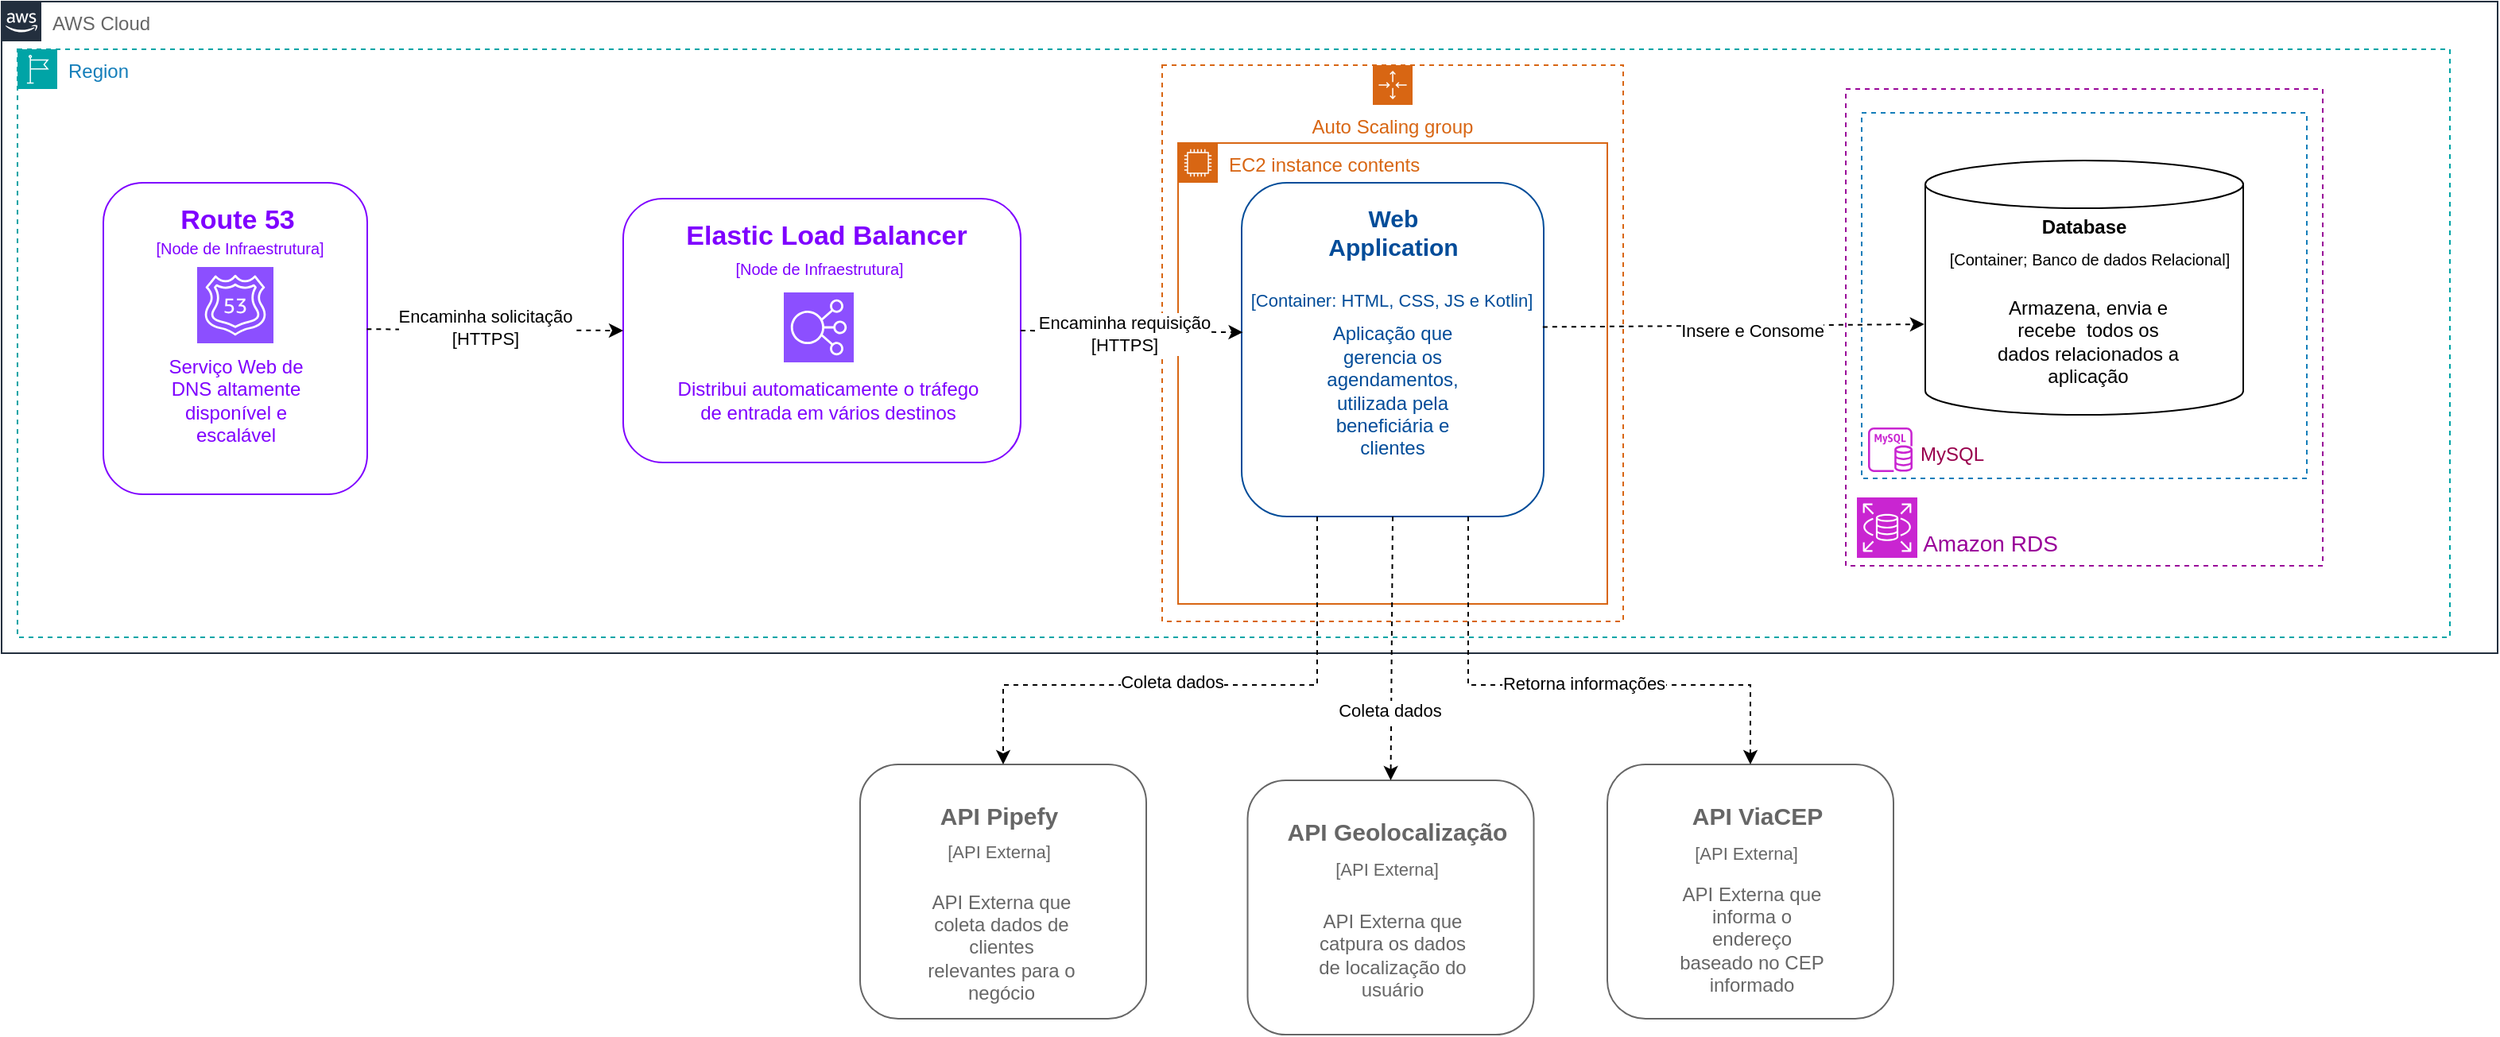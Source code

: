 <mxfile version="24.7.17">
  <diagram name="Página-1" id="N5SFHMYoh_kZs-lKCsNY">
    <mxGraphModel dx="1050" dy="629" grid="1" gridSize="10" guides="1" tooltips="1" connect="1" arrows="1" fold="1" page="1" pageScale="1" pageWidth="827" pageHeight="1169" math="0" shadow="0">
      <root>
        <mxCell id="0" />
        <mxCell id="1" parent="0" />
        <mxCell id="19qbWImqszUy8g7NEPFR-1" value="AWS Cloud" style="points=[[0,0],[0.25,0],[0.5,0],[0.75,0],[1,0],[1,0.25],[1,0.5],[1,0.75],[1,1],[0.75,1],[0.5,1],[0.25,1],[0,1],[0,0.75],[0,0.5],[0,0.25]];outlineConnect=0;gradientColor=none;html=1;whiteSpace=wrap;fontSize=12;fontStyle=0;container=1;pointerEvents=0;collapsible=0;recursiveResize=0;shape=mxgraph.aws4.group;grIcon=mxgraph.aws4.group_aws_cloud_alt;strokeColor=#232F3E;fillColor=none;verticalAlign=top;align=left;spacingLeft=30;fontColor=#666666;dashed=0;" parent="1" vertex="1">
          <mxGeometry x="50" y="120" width="1570" height="410" as="geometry" />
        </mxCell>
        <mxCell id="19qbWImqszUy8g7NEPFR-3" value="Region" style="points=[[0,0],[0.25,0],[0.5,0],[0.75,0],[1,0],[1,0.25],[1,0.5],[1,0.75],[1,1],[0.75,1],[0.5,1],[0.25,1],[0,1],[0,0.75],[0,0.5],[0,0.25]];outlineConnect=0;gradientColor=none;html=1;whiteSpace=wrap;fontSize=12;fontStyle=0;container=1;pointerEvents=0;collapsible=0;recursiveResize=0;shape=mxgraph.aws4.group;grIcon=mxgraph.aws4.group_region;strokeColor=#00A4A6;fillColor=none;verticalAlign=top;align=left;spacingLeft=30;fontColor=#147EBA;dashed=1;" parent="1" vertex="1">
          <mxGeometry x="60" y="150" width="1530" height="370" as="geometry" />
        </mxCell>
        <mxCell id="19qbWImqszUy8g7NEPFR-4" value="" style="rounded=1;whiteSpace=wrap;html=1;fillColor=none;strokeColor=#7F00FF;" parent="19qbWImqszUy8g7NEPFR-3" vertex="1">
          <mxGeometry x="54" y="84" width="166" height="196" as="geometry" />
        </mxCell>
        <mxCell id="19qbWImqszUy8g7NEPFR-5" value="&lt;b style=&quot;font-size: 17px;&quot;&gt;&lt;font color=&quot;#7f00ff&quot;&gt;Route 53&lt;/font&gt;&lt;/b&gt;" style="text;html=1;align=center;verticalAlign=middle;whiteSpace=wrap;rounded=0;strokeWidth=4;fontSize=17;" parent="19qbWImqszUy8g7NEPFR-3" vertex="1">
          <mxGeometry x="97" y="93" width="83" height="30" as="geometry" />
        </mxCell>
        <mxCell id="19qbWImqszUy8g7NEPFR-8" value="&lt;font color=&quot;#7f00ff&quot;&gt;Serviço Web de DNS altamente disponível e escalável&lt;/font&gt;" style="text;html=1;align=center;verticalAlign=middle;whiteSpace=wrap;rounded=0;" parent="19qbWImqszUy8g7NEPFR-3" vertex="1">
          <mxGeometry x="80.5" y="206" width="113" height="30" as="geometry" />
        </mxCell>
        <mxCell id="19qbWImqszUy8g7NEPFR-9" value="" style="sketch=0;points=[[0,0,0],[0.25,0,0],[0.5,0,0],[0.75,0,0],[1,0,0],[0,1,0],[0.25,1,0],[0.5,1,0],[0.75,1,0],[1,1,0],[0,0.25,0],[0,0.5,0],[0,0.75,0],[1,0.25,0],[1,0.5,0],[1,0.75,0]];outlineConnect=0;fontColor=#232F3E;fillColor=#8C4FFF;strokeColor=#ffffff;dashed=0;verticalLabelPosition=bottom;verticalAlign=top;align=center;html=1;fontSize=12;fontStyle=0;aspect=fixed;shape=mxgraph.aws4.resourceIcon;resIcon=mxgraph.aws4.route_53;" parent="19qbWImqszUy8g7NEPFR-3" vertex="1">
          <mxGeometry x="113" y="137" width="48" height="48" as="geometry" />
        </mxCell>
        <mxCell id="19qbWImqszUy8g7NEPFR-10" value="" style="rounded=1;whiteSpace=wrap;html=1;fillColor=none;strokeColor=#7F00FF;" parent="19qbWImqszUy8g7NEPFR-3" vertex="1">
          <mxGeometry x="381" y="94" width="250" height="166" as="geometry" />
        </mxCell>
        <mxCell id="19qbWImqszUy8g7NEPFR-11" value="&lt;b style=&quot;font-size: 17px;&quot;&gt;&lt;font color=&quot;#7f00ff&quot;&gt;Elastic Load Balancer&lt;/font&gt;&lt;/b&gt;" style="text;html=1;align=center;verticalAlign=middle;whiteSpace=wrap;rounded=0;strokeWidth=4;fontSize=17;" parent="19qbWImqszUy8g7NEPFR-3" vertex="1">
          <mxGeometry x="412" y="103" width="194" height="30" as="geometry" />
        </mxCell>
        <mxCell id="19qbWImqszUy8g7NEPFR-12" value="&lt;font color=&quot;#7f00ff&quot;&gt;Distribui automaticamente o tráfego de entrada em vários destinos&lt;/font&gt;" style="text;html=1;align=center;verticalAlign=middle;whiteSpace=wrap;rounded=0;" parent="19qbWImqszUy8g7NEPFR-3" vertex="1">
          <mxGeometry x="406.5" y="206" width="205.5" height="30" as="geometry" />
        </mxCell>
        <mxCell id="19qbWImqszUy8g7NEPFR-15" value="" style="sketch=0;points=[[0,0,0],[0.25,0,0],[0.5,0,0],[0.75,0,0],[1,0,0],[0,1,0],[0.25,1,0],[0.5,1,0],[0.75,1,0],[1,1,0],[0,0.25,0],[0,0.5,0],[0,0.75,0],[1,0.25,0],[1,0.5,0],[1,0.75,0]];outlineConnect=0;fontColor=#232F3E;fillColor=#8C4FFF;strokeColor=#ffffff;dashed=0;verticalLabelPosition=bottom;verticalAlign=top;align=center;html=1;fontSize=12;fontStyle=0;aspect=fixed;shape=mxgraph.aws4.resourceIcon;resIcon=mxgraph.aws4.elastic_load_balancing;" parent="19qbWImqszUy8g7NEPFR-3" vertex="1">
          <mxGeometry x="482" y="153" width="44" height="44" as="geometry" />
        </mxCell>
        <mxCell id="19qbWImqszUy8g7NEPFR-16" value="Auto Scaling group" style="points=[[0,0],[0.25,0],[0.5,0],[0.75,0],[1,0],[1,0.25],[1,0.5],[1,0.75],[1,1],[0.75,1],[0.5,1],[0.25,1],[0,1],[0,0.75],[0,0.5],[0,0.25]];outlineConnect=0;gradientColor=none;html=1;whiteSpace=wrap;fontSize=12;fontStyle=0;container=1;pointerEvents=0;collapsible=0;recursiveResize=0;shape=mxgraph.aws4.groupCenter;grIcon=mxgraph.aws4.group_auto_scaling_group;grStroke=1;strokeColor=#D86613;fillColor=none;verticalAlign=top;align=center;fontColor=#D86613;dashed=1;spacingTop=25;" parent="19qbWImqszUy8g7NEPFR-3" vertex="1">
          <mxGeometry x="720" y="10" width="290" height="350" as="geometry" />
        </mxCell>
        <mxCell id="19qbWImqszUy8g7NEPFR-17" value="" style="rounded=1;whiteSpace=wrap;html=1;fillColor=none;strokeColor=#004C99;" parent="19qbWImqszUy8g7NEPFR-16" vertex="1">
          <mxGeometry x="50" y="74" width="190" height="210" as="geometry" />
        </mxCell>
        <mxCell id="19qbWImqszUy8g7NEPFR-18" value="&lt;b&gt;&lt;font color=&quot;#004c99&quot; style=&quot;font-size: 15px;&quot;&gt;Web Application&lt;/font&gt;&lt;/b&gt;" style="text;html=1;align=center;verticalAlign=middle;whiteSpace=wrap;rounded=0;strokeColor=none;" parent="19qbWImqszUy8g7NEPFR-16" vertex="1">
          <mxGeometry x="97.5" y="83" width="95" height="43" as="geometry" />
        </mxCell>
        <mxCell id="19qbWImqszUy8g7NEPFR-22" value="&lt;font color=&quot;#004c99&quot;&gt;Aplicação que gerencia os agendamentos, utilizada pela beneficiária e clientes&lt;/font&gt;" style="text;html=1;align=center;verticalAlign=middle;whiteSpace=wrap;rounded=0;strokeColor=none;" parent="19qbWImqszUy8g7NEPFR-16" vertex="1">
          <mxGeometry x="115" y="190" width="60" height="30" as="geometry" />
        </mxCell>
        <mxCell id="-V8jRwL0E2ge0PpJ-j55-7" value="EC2 instance contents" style="points=[[0,0],[0.25,0],[0.5,0],[0.75,0],[1,0],[1,0.25],[1,0.5],[1,0.75],[1,1],[0.75,1],[0.5,1],[0.25,1],[0,1],[0,0.75],[0,0.5],[0,0.25]];outlineConnect=0;gradientColor=none;html=1;whiteSpace=wrap;fontSize=12;fontStyle=0;container=1;pointerEvents=0;collapsible=0;recursiveResize=0;shape=mxgraph.aws4.group;grIcon=mxgraph.aws4.group_ec2_instance_contents;strokeColor=#D86613;fillColor=none;verticalAlign=top;align=left;spacingLeft=30;fontColor=#D86613;dashed=0;" parent="19qbWImqszUy8g7NEPFR-16" vertex="1">
          <mxGeometry x="10" y="49" width="270" height="290" as="geometry" />
        </mxCell>
        <mxCell id="19qbWImqszUy8g7NEPFR-19" value="&lt;font color=&quot;#7f00ff&quot; style=&quot;font-size: 10px;&quot;&gt;[Node de Infraestrutura]&lt;/font&gt;" style="text;html=1;align=center;verticalAlign=middle;whiteSpace=wrap;rounded=0;" parent="19qbWImqszUy8g7NEPFR-3" vertex="1">
          <mxGeometry x="48.5" y="110" width="181.5" height="30" as="geometry" />
        </mxCell>
        <mxCell id="19qbWImqszUy8g7NEPFR-20" value="&lt;font color=&quot;#7f00ff&quot; style=&quot;font-size: 10px;&quot;&gt;[Node de Infraestrutura]&lt;/font&gt;" style="text;html=1;align=center;verticalAlign=middle;whiteSpace=wrap;rounded=0;" parent="19qbWImqszUy8g7NEPFR-3" vertex="1">
          <mxGeometry x="411.75" y="123" width="184.5" height="30" as="geometry" />
        </mxCell>
        <mxCell id="19qbWImqszUy8g7NEPFR-21" value="&lt;font color=&quot;#004c99&quot; style=&quot;font-size: 11px;&quot;&gt;[Container: HTML, CSS, JS e Kotlin]&lt;/font&gt;" style="text;html=1;align=center;verticalAlign=middle;whiteSpace=wrap;rounded=0;strokeColor=none;" parent="19qbWImqszUy8g7NEPFR-3" vertex="1">
          <mxGeometry x="771.75" y="143" width="184.5" height="30" as="geometry" />
        </mxCell>
        <mxCell id="19qbWImqszUy8g7NEPFR-24" value="" style="fillColor=none;strokeColor=#990099;dashed=1;verticalAlign=top;fontStyle=0;fontColor=#147EBA;whiteSpace=wrap;html=1;" parent="19qbWImqszUy8g7NEPFR-3" vertex="1">
          <mxGeometry x="1150" y="25" width="300" height="300" as="geometry" />
        </mxCell>
        <mxCell id="19qbWImqszUy8g7NEPFR-25" value="" style="sketch=0;points=[[0,0,0],[0.25,0,0],[0.5,0,0],[0.75,0,0],[1,0,0],[0,1,0],[0.25,1,0],[0.5,1,0],[0.75,1,0],[1,1,0],[0,0.25,0],[0,0.5,0],[0,0.75,0],[1,0.25,0],[1,0.5,0],[1,0.75,0]];outlineConnect=0;fontColor=#232F3E;fillColor=#C925D1;strokeColor=#ffffff;dashed=0;verticalLabelPosition=bottom;verticalAlign=top;align=center;html=1;fontSize=12;fontStyle=0;aspect=fixed;shape=mxgraph.aws4.resourceIcon;resIcon=mxgraph.aws4.rds;" parent="19qbWImqszUy8g7NEPFR-3" vertex="1">
          <mxGeometry x="1157" y="282" width="38" height="38" as="geometry" />
        </mxCell>
        <mxCell id="19qbWImqszUy8g7NEPFR-26" value="&lt;font color=&quot;#990099&quot; style=&quot;font-size: 14px;&quot;&gt;Amazon RDS&lt;/font&gt;" style="text;html=1;align=center;verticalAlign=middle;whiteSpace=wrap;rounded=0;" parent="19qbWImqszUy8g7NEPFR-3" vertex="1">
          <mxGeometry x="1196" y="296" width="90" height="30" as="geometry" />
        </mxCell>
        <mxCell id="19qbWImqszUy8g7NEPFR-29" value="" style="fillColor=none;strokeColor=#147EBA;dashed=1;verticalAlign=top;fontStyle=0;fontColor=#147EBA;whiteSpace=wrap;html=1;" parent="19qbWImqszUy8g7NEPFR-3" vertex="1">
          <mxGeometry x="1160" y="40" width="280" height="230" as="geometry" />
        </mxCell>
        <mxCell id="19qbWImqszUy8g7NEPFR-30" value="" style="sketch=0;outlineConnect=0;fontColor=#232F3E;gradientColor=none;fillColor=#C925D1;strokeColor=none;dashed=0;verticalLabelPosition=bottom;verticalAlign=top;align=center;html=1;fontSize=12;fontStyle=0;aspect=fixed;pointerEvents=1;shape=mxgraph.aws4.rds_mysql_instance;" parent="19qbWImqszUy8g7NEPFR-3" vertex="1">
          <mxGeometry x="1164" y="238" width="28" height="28" as="geometry" />
        </mxCell>
        <mxCell id="19qbWImqszUy8g7NEPFR-31" value="&lt;font color=&quot;#99004d&quot;&gt;MySQL&lt;/font&gt;" style="text;html=1;align=center;verticalAlign=middle;whiteSpace=wrap;rounded=0;" parent="19qbWImqszUy8g7NEPFR-3" vertex="1">
          <mxGeometry x="1187" y="240" width="60" height="30" as="geometry" />
        </mxCell>
        <mxCell id="19qbWImqszUy8g7NEPFR-32" value="" style="shape=cylinder3;whiteSpace=wrap;html=1;boundedLbl=1;backgroundOutline=1;size=15;fillColor=none;" parent="19qbWImqszUy8g7NEPFR-3" vertex="1">
          <mxGeometry x="1200" y="70" width="200" height="160" as="geometry" />
        </mxCell>
        <mxCell id="19qbWImqszUy8g7NEPFR-33" value="&lt;b&gt;Database&lt;/b&gt;" style="text;html=1;align=center;verticalAlign=middle;whiteSpace=wrap;rounded=0;" parent="19qbWImqszUy8g7NEPFR-3" vertex="1">
          <mxGeometry x="1270" y="97" width="60" height="30" as="geometry" />
        </mxCell>
        <mxCell id="19qbWImqszUy8g7NEPFR-34" value="Armazena, envia e recebe&amp;nbsp; todos os dados relacionados a aplicação" style="text;html=1;align=center;verticalAlign=middle;whiteSpace=wrap;rounded=0;" parent="19qbWImqszUy8g7NEPFR-3" vertex="1">
          <mxGeometry x="1240" y="169" width="125" height="30" as="geometry" />
        </mxCell>
        <mxCell id="19qbWImqszUy8g7NEPFR-35" value="&lt;font style=&quot;font-size: 10px;&quot;&gt;[Container; Banco de dados Relacional]&lt;/font&gt;" style="text;html=1;align=center;verticalAlign=middle;whiteSpace=wrap;rounded=0;" parent="19qbWImqszUy8g7NEPFR-3" vertex="1">
          <mxGeometry x="1210.75" y="117" width="184.5" height="30" as="geometry" />
        </mxCell>
        <mxCell id="19qbWImqszUy8g7NEPFR-37" value="" style="html=1;labelBackgroundColor=#ffffff;startArrow=none;startFill=0;startSize=6;endArrow=classic;endFill=1;endSize=6;jettySize=auto;orthogonalLoop=1;strokeWidth=1;dashed=1;fontSize=14;rounded=0;exitX=0.998;exitY=0.47;exitDx=0;exitDy=0;exitPerimeter=0;entryX=0;entryY=0.5;entryDx=0;entryDy=0;" parent="19qbWImqszUy8g7NEPFR-3" source="19qbWImqszUy8g7NEPFR-4" target="19qbWImqszUy8g7NEPFR-10" edge="1">
          <mxGeometry width="60" height="60" relative="1" as="geometry">
            <mxPoint x="260" y="223" as="sourcePoint" />
            <mxPoint x="320" y="163" as="targetPoint" />
          </mxGeometry>
        </mxCell>
        <mxCell id="19qbWImqszUy8g7NEPFR-38" value="&lt;div style=&quot;&quot;&gt;Encaminha solicitação&lt;/div&gt;&lt;div style=&quot;&quot;&gt;[HTTPS]&lt;/div&gt;" style="edgeLabel;html=1;align=center;verticalAlign=middle;resizable=0;points=[];" parent="19qbWImqszUy8g7NEPFR-37" vertex="1" connectable="0">
          <mxGeometry x="-0.074" y="2" relative="1" as="geometry">
            <mxPoint as="offset" />
          </mxGeometry>
        </mxCell>
        <mxCell id="19qbWImqszUy8g7NEPFR-39" value="" style="html=1;labelBackgroundColor=#ffffff;startArrow=none;startFill=0;startSize=6;endArrow=classic;endFill=1;endSize=6;jettySize=auto;orthogonalLoop=1;strokeWidth=1;dashed=1;fontSize=14;rounded=0;entryX=0.004;entryY=0.448;entryDx=0;entryDy=0;entryPerimeter=0;exitX=1;exitY=0.5;exitDx=0;exitDy=0;" parent="19qbWImqszUy8g7NEPFR-3" source="19qbWImqszUy8g7NEPFR-10" target="19qbWImqszUy8g7NEPFR-17" edge="1">
          <mxGeometry width="60" height="60" relative="1" as="geometry">
            <mxPoint x="640" y="180" as="sourcePoint" />
            <mxPoint x="730" y="155" as="targetPoint" />
          </mxGeometry>
        </mxCell>
        <mxCell id="19qbWImqszUy8g7NEPFR-40" value="Encaminha requisição&lt;div&gt;[HTTPS]&lt;/div&gt;" style="edgeLabel;html=1;align=center;verticalAlign=middle;resizable=0;points=[];" parent="19qbWImqszUy8g7NEPFR-39" vertex="1" connectable="0">
          <mxGeometry x="-0.17" y="-1" relative="1" as="geometry">
            <mxPoint x="7" as="offset" />
          </mxGeometry>
        </mxCell>
        <mxCell id="19qbWImqszUy8g7NEPFR-41" value="" style="html=1;labelBackgroundColor=#ffffff;startArrow=none;startFill=0;startSize=6;endArrow=classic;endFill=1;endSize=6;jettySize=auto;orthogonalLoop=1;strokeWidth=1;dashed=1;fontSize=14;rounded=0;exitX=0.997;exitY=0.432;exitDx=0;exitDy=0;exitPerimeter=0;entryX=-0.003;entryY=0.644;entryDx=0;entryDy=0;entryPerimeter=0;" parent="19qbWImqszUy8g7NEPFR-3" source="19qbWImqszUy8g7NEPFR-17" target="19qbWImqszUy8g7NEPFR-32" edge="1">
          <mxGeometry width="60" height="60" relative="1" as="geometry">
            <mxPoint x="1040" y="200" as="sourcePoint" />
            <mxPoint x="1100" y="140" as="targetPoint" />
          </mxGeometry>
        </mxCell>
        <mxCell id="19qbWImqszUy8g7NEPFR-42" value="Insere e Consome" style="edgeLabel;html=1;align=center;verticalAlign=middle;resizable=0;points=[];" parent="19qbWImqszUy8g7NEPFR-41" vertex="1" connectable="0">
          <mxGeometry x="0.091" y="-3" relative="1" as="geometry">
            <mxPoint as="offset" />
          </mxGeometry>
        </mxCell>
        <mxCell id="19qbWImqszUy8g7NEPFR-45" value="" style="rounded=1;whiteSpace=wrap;html=1;fillColor=none;strokeColor=#666666;fontColor=#666666;" parent="1" vertex="1">
          <mxGeometry x="590" y="600" width="180" height="160" as="geometry" />
        </mxCell>
        <mxCell id="19qbWImqszUy8g7NEPFR-46" value="&lt;b&gt;&lt;font style=&quot;font-size: 15px;&quot;&gt;API Pipefy&lt;/font&gt;&lt;/b&gt;" style="text;html=1;align=center;verticalAlign=middle;whiteSpace=wrap;rounded=0;strokeColor=none;fontColor=#666666;" parent="1" vertex="1">
          <mxGeometry x="630" y="610" width="95" height="43" as="geometry" />
        </mxCell>
        <mxCell id="19qbWImqszUy8g7NEPFR-47" value="&lt;font style=&quot;font-size: 11px;&quot;&gt;[API Externa]&lt;/font&gt;" style="text;html=1;align=center;verticalAlign=middle;whiteSpace=wrap;rounded=0;strokeColor=none;fontColor=#666666;" parent="1" vertex="1">
          <mxGeometry x="585.25" y="640" width="184.5" height="30" as="geometry" />
        </mxCell>
        <mxCell id="19qbWImqszUy8g7NEPFR-48" value="&lt;font&gt;API Externa que coleta dados de clientes relevantes para o negócio&lt;/font&gt;" style="text;html=1;align=center;verticalAlign=middle;whiteSpace=wrap;rounded=0;strokeColor=none;fontColor=#666666;" parent="1" vertex="1">
          <mxGeometry x="629" y="700" width="100" height="30" as="geometry" />
        </mxCell>
        <mxCell id="19qbWImqszUy8g7NEPFR-51" value="" style="rounded=1;whiteSpace=wrap;html=1;fillColor=none;strokeColor=#666666;" parent="1" vertex="1">
          <mxGeometry x="1060" y="600" width="180" height="160" as="geometry" />
        </mxCell>
        <mxCell id="19qbWImqszUy8g7NEPFR-52" value="&lt;b&gt;&lt;font style=&quot;font-size: 15px;&quot;&gt;API ViaCEP&lt;/font&gt;&lt;/b&gt;" style="text;html=1;align=center;verticalAlign=middle;whiteSpace=wrap;rounded=0;strokeColor=none;fontColor=#666666;" parent="1" vertex="1">
          <mxGeometry x="1107" y="610" width="95" height="43" as="geometry" />
        </mxCell>
        <mxCell id="19qbWImqszUy8g7NEPFR-53" value="&lt;font style=&quot;font-size: 11px;&quot;&gt;[API Externa]&lt;/font&gt;" style="text;html=1;align=center;verticalAlign=middle;whiteSpace=wrap;rounded=0;strokeColor=none;fontColor=#666666;" parent="1" vertex="1">
          <mxGeometry x="1055.25" y="641" width="184.5" height="30" as="geometry" />
        </mxCell>
        <mxCell id="19qbWImqszUy8g7NEPFR-54" value="&lt;font&gt;API Externa que informa o endereço baseado no CEP informado&lt;/font&gt;" style="text;html=1;align=center;verticalAlign=middle;whiteSpace=wrap;rounded=0;strokeColor=none;fontColor=#666666;" parent="1" vertex="1">
          <mxGeometry x="1101" y="695" width="100" height="30" as="geometry" />
        </mxCell>
        <mxCell id="-V8jRwL0E2ge0PpJ-j55-1" value="" style="rounded=1;whiteSpace=wrap;html=1;fillColor=none;strokeColor=#666666;fontColor=#666666;" parent="1" vertex="1">
          <mxGeometry x="833.75" y="610" width="180" height="160" as="geometry" />
        </mxCell>
        <mxCell id="-V8jRwL0E2ge0PpJ-j55-2" value="&lt;b&gt;&lt;font style=&quot;font-size: 15px;&quot;&gt;API Geolocalização&lt;/font&gt;&lt;/b&gt;" style="text;html=1;align=center;verticalAlign=middle;whiteSpace=wrap;rounded=0;strokeColor=none;fontColor=#666666;" parent="1" vertex="1">
          <mxGeometry x="856" y="620" width="143.75" height="43" as="geometry" />
        </mxCell>
        <mxCell id="-V8jRwL0E2ge0PpJ-j55-3" value="&lt;font style=&quot;font-size: 11px;&quot;&gt;[API Externa]&lt;/font&gt;" style="text;html=1;align=center;verticalAlign=middle;whiteSpace=wrap;rounded=0;strokeColor=none;fontColor=#666666;" parent="1" vertex="1">
          <mxGeometry x="829" y="651" width="184.5" height="30" as="geometry" />
        </mxCell>
        <mxCell id="-V8jRwL0E2ge0PpJ-j55-4" value="&lt;font&gt;API Externa que catpura os dados de localização do usuário&lt;/font&gt;" style="text;html=1;align=center;verticalAlign=middle;whiteSpace=wrap;rounded=0;strokeColor=none;fontColor=#666666;" parent="1" vertex="1">
          <mxGeometry x="874.75" y="705" width="100" height="30" as="geometry" />
        </mxCell>
        <mxCell id="TlzTMn2Ck_fUaz1-mVzw-1" value="" style="html=1;labelBackgroundColor=#ffffff;startArrow=none;startFill=0;startSize=6;endArrow=classic;endFill=1;endSize=6;jettySize=auto;orthogonalLoop=1;strokeWidth=1;dashed=1;fontSize=14;rounded=0;exitX=0.75;exitY=1;exitDx=0;exitDy=0;entryX=0.5;entryY=0;entryDx=0;entryDy=0;edgeStyle=orthogonalEdgeStyle;" edge="1" parent="1" source="19qbWImqszUy8g7NEPFR-17" target="19qbWImqszUy8g7NEPFR-51">
          <mxGeometry width="60" height="60" relative="1" as="geometry">
            <mxPoint x="1060" y="690" as="sourcePoint" />
            <mxPoint x="1120" y="630" as="targetPoint" />
            <Array as="points">
              <mxPoint x="973" y="550" />
              <mxPoint x="1150" y="550" />
            </Array>
          </mxGeometry>
        </mxCell>
        <mxCell id="TlzTMn2Ck_fUaz1-mVzw-2" value="Retorna informações" style="edgeLabel;html=1;align=center;verticalAlign=middle;resizable=0;points=[];" vertex="1" connectable="0" parent="TlzTMn2Ck_fUaz1-mVzw-1">
          <mxGeometry x="0.07" y="1" relative="1" as="geometry">
            <mxPoint as="offset" />
          </mxGeometry>
        </mxCell>
        <mxCell id="TlzTMn2Ck_fUaz1-mVzw-4" value="" style="html=1;labelBackgroundColor=#ffffff;startArrow=none;startFill=0;startSize=6;endArrow=classic;endFill=1;endSize=6;jettySize=auto;orthogonalLoop=1;strokeWidth=1;dashed=1;fontSize=14;rounded=0;exitX=0.5;exitY=1;exitDx=0;exitDy=0;entryX=0.5;entryY=0;entryDx=0;entryDy=0;" edge="1" parent="1" source="19qbWImqszUy8g7NEPFR-17" target="-V8jRwL0E2ge0PpJ-j55-1">
          <mxGeometry width="60" height="60" relative="1" as="geometry">
            <mxPoint x="874.75" y="600" as="sourcePoint" />
            <mxPoint x="934.75" y="540" as="targetPoint" />
          </mxGeometry>
        </mxCell>
        <mxCell id="TlzTMn2Ck_fUaz1-mVzw-5" value="Coleta dados" style="edgeLabel;html=1;align=center;verticalAlign=middle;resizable=0;points=[];" vertex="1" connectable="0" parent="TlzTMn2Ck_fUaz1-mVzw-4">
          <mxGeometry x="0.501" y="2" relative="1" as="geometry">
            <mxPoint x="-3" y="-3" as="offset" />
          </mxGeometry>
        </mxCell>
        <mxCell id="TlzTMn2Ck_fUaz1-mVzw-6" value="" style="html=1;labelBackgroundColor=#ffffff;startArrow=none;startFill=0;startSize=6;endArrow=classic;endFill=1;endSize=6;jettySize=auto;orthogonalLoop=1;strokeWidth=1;dashed=1;fontSize=14;rounded=0;exitX=0.25;exitY=1;exitDx=0;exitDy=0;entryX=0.5;entryY=0;entryDx=0;entryDy=0;edgeStyle=orthogonalEdgeStyle;" edge="1" parent="1" source="19qbWImqszUy8g7NEPFR-17" target="19qbWImqszUy8g7NEPFR-45">
          <mxGeometry width="60" height="60" relative="1" as="geometry">
            <mxPoint x="1060" y="690" as="sourcePoint" />
            <mxPoint x="1120" y="630" as="targetPoint" />
            <Array as="points">
              <mxPoint x="878" y="550" />
              <mxPoint x="680" y="550" />
            </Array>
          </mxGeometry>
        </mxCell>
        <mxCell id="TlzTMn2Ck_fUaz1-mVzw-7" value="Coleta dados" style="edgeLabel;html=1;align=center;verticalAlign=middle;resizable=0;points=[];" vertex="1" connectable="0" parent="TlzTMn2Ck_fUaz1-mVzw-6">
          <mxGeometry x="0.123" y="-2" relative="1" as="geometry">
            <mxPoint x="1" as="offset" />
          </mxGeometry>
        </mxCell>
      </root>
    </mxGraphModel>
  </diagram>
</mxfile>
